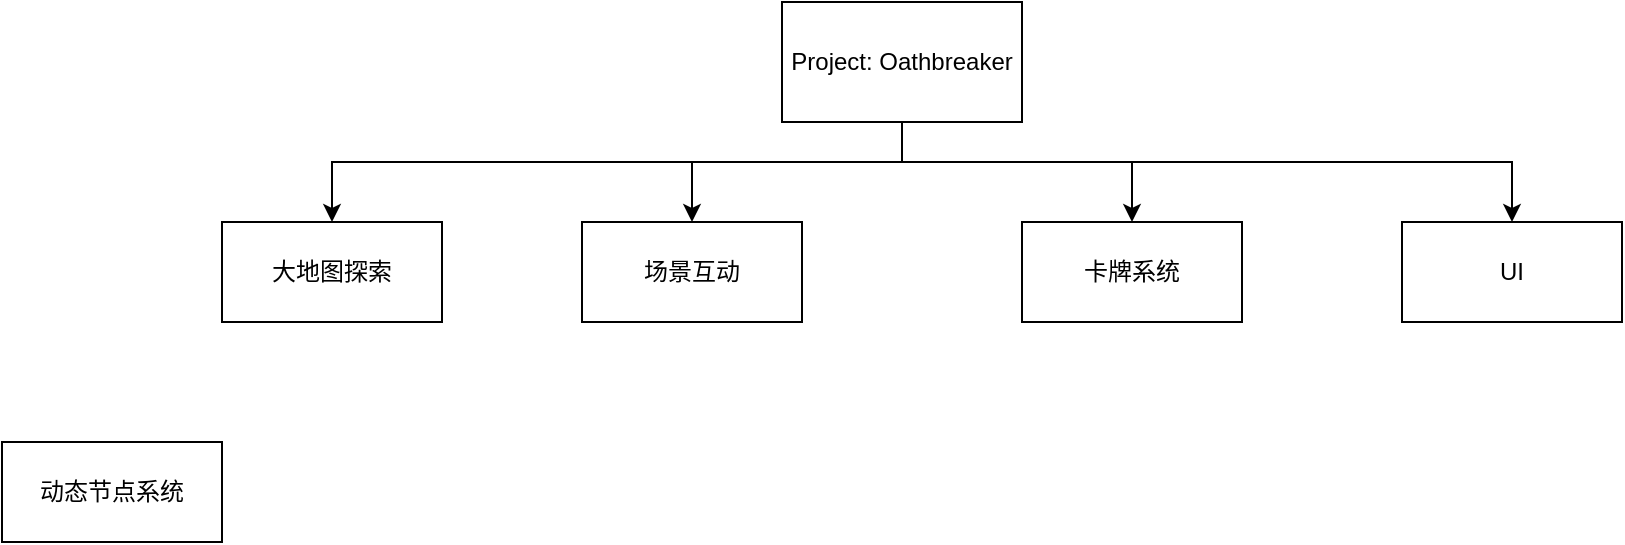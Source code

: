 <mxfile version="26.0.9">
  <diagram name="Page-1" id="8y1rPnVkW4I_UMUBEvKA">
    <mxGraphModel dx="1725" dy="524" grid="1" gridSize="10" guides="1" tooltips="1" connect="1" arrows="1" fold="1" page="1" pageScale="1" pageWidth="850" pageHeight="1100" math="0" shadow="0">
      <root>
        <mxCell id="0" />
        <mxCell id="1" parent="0" />
        <mxCell id="tWaUDuSJkhOQowFteN4u-7" style="edgeStyle=orthogonalEdgeStyle;rounded=0;orthogonalLoop=1;jettySize=auto;html=1;entryX=0.5;entryY=0;entryDx=0;entryDy=0;" edge="1" parent="1" source="tWaUDuSJkhOQowFteN4u-1" target="tWaUDuSJkhOQowFteN4u-3">
          <mxGeometry relative="1" as="geometry">
            <Array as="points">
              <mxPoint x="420" y="120" />
              <mxPoint x="135" y="120" />
            </Array>
          </mxGeometry>
        </mxCell>
        <mxCell id="tWaUDuSJkhOQowFteN4u-8" style="edgeStyle=orthogonalEdgeStyle;rounded=0;orthogonalLoop=1;jettySize=auto;html=1;entryX=0.5;entryY=0;entryDx=0;entryDy=0;" edge="1" parent="1" source="tWaUDuSJkhOQowFteN4u-1" target="tWaUDuSJkhOQowFteN4u-4">
          <mxGeometry relative="1" as="geometry">
            <Array as="points">
              <mxPoint x="420" y="120" />
              <mxPoint x="315" y="120" />
            </Array>
          </mxGeometry>
        </mxCell>
        <mxCell id="tWaUDuSJkhOQowFteN4u-9" style="edgeStyle=orthogonalEdgeStyle;rounded=0;orthogonalLoop=1;jettySize=auto;html=1;entryX=0.5;entryY=0;entryDx=0;entryDy=0;" edge="1" parent="1" source="tWaUDuSJkhOQowFteN4u-1" target="tWaUDuSJkhOQowFteN4u-5">
          <mxGeometry relative="1" as="geometry">
            <Array as="points">
              <mxPoint x="420" y="120" />
              <mxPoint x="535" y="120" />
            </Array>
          </mxGeometry>
        </mxCell>
        <mxCell id="tWaUDuSJkhOQowFteN4u-10" style="edgeStyle=orthogonalEdgeStyle;rounded=0;orthogonalLoop=1;jettySize=auto;html=1;entryX=0.5;entryY=0;entryDx=0;entryDy=0;" edge="1" parent="1" source="tWaUDuSJkhOQowFteN4u-1" target="tWaUDuSJkhOQowFteN4u-6">
          <mxGeometry relative="1" as="geometry">
            <Array as="points">
              <mxPoint x="420" y="120" />
              <mxPoint x="725" y="120" />
            </Array>
          </mxGeometry>
        </mxCell>
        <mxCell id="tWaUDuSJkhOQowFteN4u-1" value="Project: Oathbreaker" style="rounded=0;whiteSpace=wrap;html=1;" vertex="1" parent="1">
          <mxGeometry x="360" y="40" width="120" height="60" as="geometry" />
        </mxCell>
        <mxCell id="tWaUDuSJkhOQowFteN4u-3" value="大地图探索" style="html=1;whiteSpace=wrap;" vertex="1" parent="1">
          <mxGeometry x="80" y="150" width="110" height="50" as="geometry" />
        </mxCell>
        <mxCell id="tWaUDuSJkhOQowFteN4u-4" value="场景互动" style="html=1;whiteSpace=wrap;" vertex="1" parent="1">
          <mxGeometry x="260" y="150" width="110" height="50" as="geometry" />
        </mxCell>
        <mxCell id="tWaUDuSJkhOQowFteN4u-5" value="卡牌系统" style="html=1;whiteSpace=wrap;" vertex="1" parent="1">
          <mxGeometry x="480" y="150" width="110" height="50" as="geometry" />
        </mxCell>
        <mxCell id="tWaUDuSJkhOQowFteN4u-6" value="UI" style="html=1;whiteSpace=wrap;" vertex="1" parent="1">
          <mxGeometry x="670" y="150" width="110" height="50" as="geometry" />
        </mxCell>
        <mxCell id="tWaUDuSJkhOQowFteN4u-11" value="动态节点系统" style="html=1;whiteSpace=wrap;" vertex="1" parent="1">
          <mxGeometry x="-30" y="260" width="110" height="50" as="geometry" />
        </mxCell>
      </root>
    </mxGraphModel>
  </diagram>
</mxfile>
